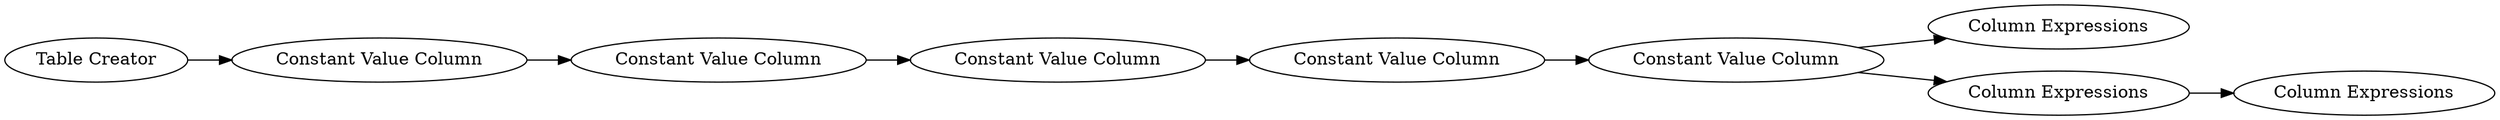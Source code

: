 digraph {
	6 -> 17
	14 -> 3
	4 -> 5
	3 -> 4
	15 -> 16
	6 -> 15
	5 -> 6
	1 -> 14
	5 [label="Constant Value Column"]
	16 [label="Column Expressions"]
	1 [label="Table Creator"]
	4 [label="Constant Value Column"]
	6 [label="Constant Value Column"]
	15 [label="Column Expressions"]
	14 [label="Constant Value Column"]
	17 [label="Column Expressions"]
	3 [label="Constant Value Column"]
	rankdir=LR
}

